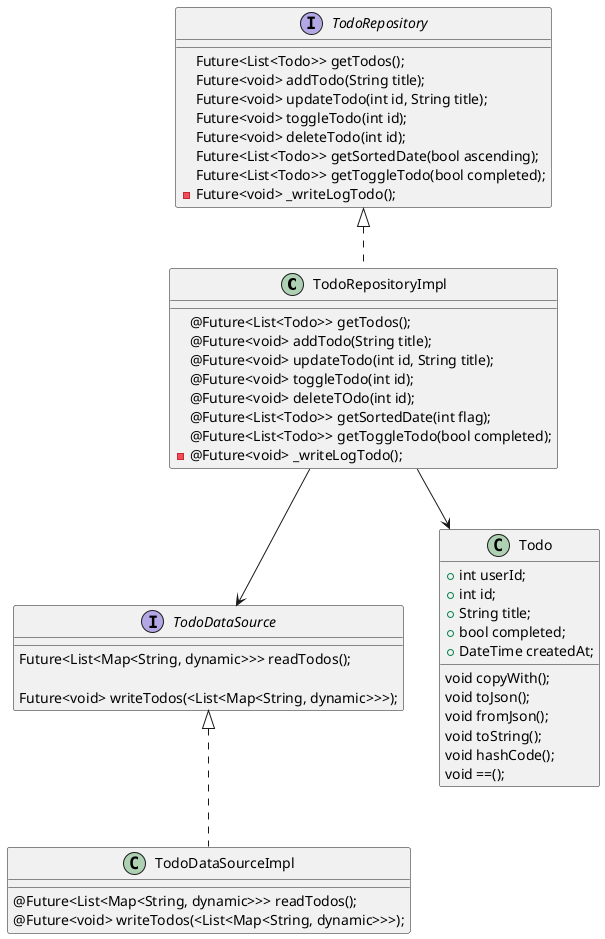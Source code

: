 @startuml



class TodoRepositoryImpl implements TodoRepository{
     @Future<List<Todo>> getTodos();
     @Future<void> addTodo(String title);
     @Future<void> updateTodo(int id, String title);
     @Future<void> toggleTodo(int id);
     @Future<void> deleteTOdo(int id);
     @Future<List<Todo>> getSortedDate(int flag);
     @Future<List<Todo>> getToggleTodo(bool completed);
     - @Future<void> _writeLogTodo();

}

interface TodoRepository {
    Future<List<Todo>> getTodos();
    Future<void> addTodo(String title);
    Future<void> updateTodo(int id, String title);
    Future<void> toggleTodo(int id);
    Future<void> deleteTodo(int id);
    Future<List<Todo>> getSortedDate(bool ascending);
    Future<List<Todo>> getToggleTodo(bool completed);
    - Future<void> _writeLogTodo();
}



class TodoDataSourceImpl implements TodoDataSource{
    @Future<List<Map<String, dynamic>>> readTodos();


    @Future<void> writeTodos(<List<Map<String, dynamic>>>);
}


interface TodoDataSource {
    Future<List<Map<String, dynamic>>> readTodos();

    Future<void> writeTodos(<List<Map<String, dynamic>>>);
}

class Todo {
    + int userId;
    + int id;
    + String title;
    + bool completed;
    + DateTime createdAt;

    void copyWith();
    void toJson();
    void fromJson();
    void toString();
    void hashCode();
    void ==();
}

TodoRepositoryImpl --> Todo
TodoRepositoryImpl --> TodoDataSource

@enduml